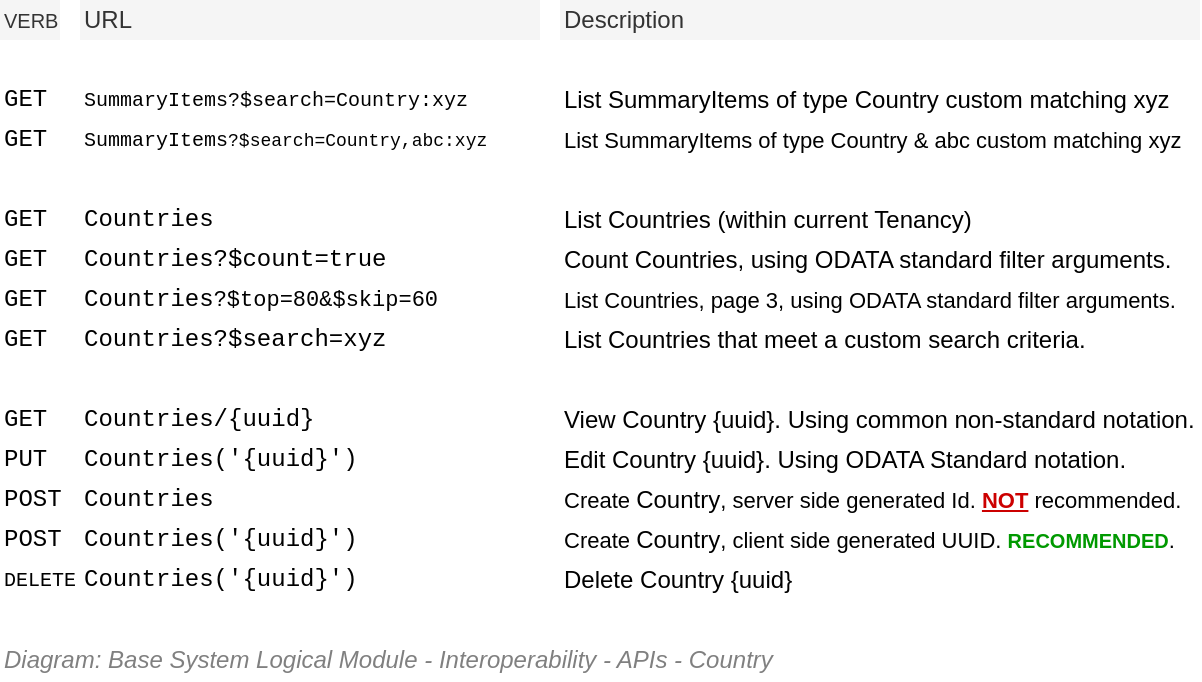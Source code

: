 <mxfile compressed="false" version="18.0.8" type="google">
  <diagram name="Integration/System Logical Module/API/Resource URLs/Country" id="8CgD5xn-IX2txRo_IUuy">
    <mxGraphModel grid="1" page="1" gridSize="10" guides="1" tooltips="1" connect="1" arrows="1" fold="1" pageScale="1" pageWidth="850" pageHeight="1100" math="0" shadow="0">
      <root>
        <mxCell id="ihc9pYZk0Px2-BCb0ZNc-0" />
        <mxCell id="ihc9pYZk0Px2-BCb0ZNc-1" parent="ihc9pYZk0Px2-BCb0ZNc-0" />
        <mxCell id="6hpnKvvzRZJREsggGzhG-93" value="List Countries (within current Tenancy)" style="text;html=1;strokeColor=none;fillColor=none;align=left;verticalAlign=middle;whiteSpace=wrap;rounded=0;dashed=1;fontFamily=Helvetica;fontSize=12;" vertex="1" parent="ihc9pYZk0Px2-BCb0ZNc-1">
          <mxGeometry x="400" y="300" width="320" height="20" as="geometry" />
        </mxCell>
        <mxCell id="6hpnKvvzRZJREsggGzhG-94" value="Countries" style="text;html=1;strokeColor=none;fillColor=none;align=left;verticalAlign=middle;whiteSpace=wrap;rounded=0;dashed=1;fontSize=12;fontFamily=Courier New;" vertex="1" parent="ihc9pYZk0Px2-BCb0ZNc-1">
          <mxGeometry x="160" y="300" width="200" height="20" as="geometry" />
        </mxCell>
        <mxCell id="6hpnKvvzRZJREsggGzhG-95" value="Countries/{uuid}" style="text;html=1;strokeColor=none;fillColor=none;align=left;verticalAlign=middle;whiteSpace=wrap;rounded=0;dashed=1;fontSize=12;fontFamily=Courier New;" vertex="1" parent="ihc9pYZk0Px2-BCb0ZNc-1">
          <mxGeometry x="160" y="400" width="200" height="20" as="geometry" />
        </mxCell>
        <mxCell id="6hpnKvvzRZJREsggGzhG-96" value="View Country {uuid}. Using common non-standard notation." style="text;html=1;strokeColor=none;fillColor=none;align=left;verticalAlign=middle;whiteSpace=wrap;rounded=0;dashed=1;fontFamily=Helvetica;fontSize=12;" vertex="1" parent="ihc9pYZk0Px2-BCb0ZNc-1">
          <mxGeometry x="400" y="400" width="320" height="20" as="geometry" />
        </mxCell>
        <mxCell id="6hpnKvvzRZJREsggGzhG-97" value="GET" style="text;html=1;strokeColor=none;fillColor=none;align=left;verticalAlign=middle;whiteSpace=wrap;rounded=0;dashed=1;fontSize=12;fontFamily=Courier New;" vertex="1" parent="ihc9pYZk0Px2-BCb0ZNc-1">
          <mxGeometry x="120" y="300" width="40" height="20" as="geometry" />
        </mxCell>
        <mxCell id="6hpnKvvzRZJREsggGzhG-98" value="GET" style="text;html=1;strokeColor=none;fillColor=none;align=left;verticalAlign=middle;whiteSpace=wrap;rounded=0;dashed=1;fontSize=12;fontFamily=Courier New;" vertex="1" parent="ihc9pYZk0Px2-BCb0ZNc-1">
          <mxGeometry x="120" y="400" width="40" height="20" as="geometry" />
        </mxCell>
        <mxCell id="6hpnKvvzRZJREsggGzhG-99" value="POST" style="text;html=1;strokeColor=none;fillColor=none;align=left;verticalAlign=middle;whiteSpace=wrap;rounded=0;dashed=1;fontSize=12;fontFamily=Courier New;" vertex="1" parent="ihc9pYZk0Px2-BCb0ZNc-1">
          <mxGeometry x="120" y="440" width="40" height="20" as="geometry" />
        </mxCell>
        <mxCell id="6hpnKvvzRZJREsggGzhG-100" value="Countries" style="text;html=1;strokeColor=none;fillColor=none;align=left;verticalAlign=middle;whiteSpace=wrap;rounded=0;dashed=1;fontSize=12;fontFamily=Courier New;" vertex="1" parent="ihc9pYZk0Px2-BCb0ZNc-1">
          <mxGeometry x="160" y="440" width="200" height="20" as="geometry" />
        </mxCell>
        <mxCell id="6hpnKvvzRZJREsggGzhG-101" value="POST" style="text;html=1;strokeColor=none;fillColor=none;align=left;verticalAlign=middle;whiteSpace=wrap;rounded=0;dashed=1;fontSize=12;fontFamily=Courier New;" vertex="1" parent="ihc9pYZk0Px2-BCb0ZNc-1">
          <mxGeometry x="120" y="460" width="40" height="20" as="geometry" />
        </mxCell>
        <mxCell id="6hpnKvvzRZJREsggGzhG-102" value="Countries(&#39;{uuid}&#39;)" style="text;html=1;strokeColor=none;fillColor=none;align=left;verticalAlign=middle;whiteSpace=wrap;rounded=0;dashed=1;fontSize=12;fontFamily=Courier New;" vertex="1" parent="ihc9pYZk0Px2-BCb0ZNc-1">
          <mxGeometry x="160" y="460" width="200" height="20" as="geometry" />
        </mxCell>
        <mxCell id="6hpnKvvzRZJREsggGzhG-103" value="Create&amp;nbsp;&lt;span style=&quot;font-size: 12px&quot;&gt;Country&lt;/span&gt;, server side generated Id. &lt;b style=&quot;font-size: 11px&quot;&gt;&lt;font color=&quot;#cc0000&quot; style=&quot;font-size: 11px&quot;&gt;&lt;u style=&quot;font-size: 11px&quot;&gt;NOT&lt;/u&gt;&lt;/font&gt; &lt;/b&gt;recommended." style="text;html=1;strokeColor=none;fillColor=none;align=left;verticalAlign=middle;whiteSpace=wrap;rounded=0;dashed=1;fontFamily=Helvetica;fontSize=11;" vertex="1" parent="ihc9pYZk0Px2-BCb0ZNc-1">
          <mxGeometry x="400" y="440" width="320" height="20" as="geometry" />
        </mxCell>
        <mxCell id="6hpnKvvzRZJREsggGzhG-104" value="Create&amp;nbsp;&lt;span style=&quot;font-size: 12px&quot;&gt;Country&lt;/span&gt;, client side generated UUID. &lt;font color=&quot;#009900&quot; size=&quot;1&quot;&gt;&lt;b&gt;RECOMMENDED&lt;/b&gt;&lt;/font&gt;." style="text;html=1;strokeColor=none;fillColor=none;align=left;verticalAlign=middle;whiteSpace=wrap;rounded=0;dashed=1;fontFamily=Helvetica;fontSize=11;" vertex="1" parent="ihc9pYZk0Px2-BCb0ZNc-1">
          <mxGeometry x="400" y="460" width="320" height="20" as="geometry" />
        </mxCell>
        <mxCell id="6hpnKvvzRZJREsggGzhG-105" value="PUT" style="text;html=1;strokeColor=none;fillColor=none;align=left;verticalAlign=middle;whiteSpace=wrap;rounded=0;dashed=1;fontSize=12;fontFamily=Courier New;" vertex="1" parent="ihc9pYZk0Px2-BCb0ZNc-1">
          <mxGeometry x="120" y="420" width="40" height="20" as="geometry" />
        </mxCell>
        <mxCell id="6hpnKvvzRZJREsggGzhG-106" value="Countries(&#39;{uuid}&#39;)" style="text;html=1;strokeColor=none;fillColor=none;align=left;verticalAlign=middle;whiteSpace=wrap;rounded=0;dashed=1;fontSize=12;fontFamily=Courier New;" vertex="1" parent="ihc9pYZk0Px2-BCb0ZNc-1">
          <mxGeometry x="160" y="420" width="200" height="20" as="geometry" />
        </mxCell>
        <mxCell id="6hpnKvvzRZJREsggGzhG-107" value="Edit Country {uuid}. Using ODATA Standard notation." style="text;html=1;strokeColor=none;fillColor=none;align=left;verticalAlign=middle;whiteSpace=wrap;rounded=0;dashed=1;fontFamily=Helvetica;fontSize=12;" vertex="1" parent="ihc9pYZk0Px2-BCb0ZNc-1">
          <mxGeometry x="400" y="420" width="320" height="20" as="geometry" />
        </mxCell>
        <mxCell id="6hpnKvvzRZJREsggGzhG-108" value="DELETE" style="text;html=1;strokeColor=none;fillColor=none;align=left;verticalAlign=middle;whiteSpace=wrap;rounded=0;dashed=1;fontSize=10;fontFamily=Courier New;" vertex="1" parent="ihc9pYZk0Px2-BCb0ZNc-1">
          <mxGeometry x="120" y="480" width="40" height="20" as="geometry" />
        </mxCell>
        <mxCell id="6hpnKvvzRZJREsggGzhG-109" value="Countries(&#39;{uuid}&#39;)" style="text;html=1;strokeColor=none;fillColor=none;align=left;verticalAlign=middle;whiteSpace=wrap;rounded=0;dashed=1;fontSize=12;fontFamily=Courier New;" vertex="1" parent="ihc9pYZk0Px2-BCb0ZNc-1">
          <mxGeometry x="160" y="480" width="200" height="20" as="geometry" />
        </mxCell>
        <mxCell id="6hpnKvvzRZJREsggGzhG-110" value="Delete Country {uuid}" style="text;html=1;strokeColor=none;fillColor=none;align=left;verticalAlign=middle;whiteSpace=wrap;rounded=0;dashed=1;fontFamily=Helvetica;fontSize=12;" vertex="1" parent="ihc9pYZk0Px2-BCb0ZNc-1">
          <mxGeometry x="400" y="480" width="320" height="20" as="geometry" />
        </mxCell>
        <mxCell id="6hpnKvvzRZJREsggGzhG-112" value="&lt;font style=&quot;font-size: 11px&quot;&gt;List Countries, page 3, using ODATA standard filter arguments.&lt;/font&gt;" style="text;html=1;strokeColor=none;fillColor=none;align=left;verticalAlign=middle;whiteSpace=wrap;rounded=0;dashed=1;fontFamily=Helvetica;fontSize=12;" vertex="1" parent="ihc9pYZk0Px2-BCb0ZNc-1">
          <mxGeometry x="400" y="340" width="320" height="20" as="geometry" />
        </mxCell>
        <mxCell id="6hpnKvvzRZJREsggGzhG-113" value="&lt;font style=&quot;font-size: 11px&quot;&gt;&lt;span style=&quot;font-size: 12px&quot;&gt;Countries&lt;/span&gt;?$top=80&amp;amp;$skip=60&lt;/font&gt;" style="text;html=1;strokeColor=none;fillColor=none;align=left;verticalAlign=middle;whiteSpace=wrap;rounded=0;dashed=1;fontSize=12;fontFamily=Courier New;" vertex="1" parent="ihc9pYZk0Px2-BCb0ZNc-1">
          <mxGeometry x="160" y="340" width="200" height="20" as="geometry" />
        </mxCell>
        <mxCell id="6hpnKvvzRZJREsggGzhG-114" value="GET" style="text;html=1;strokeColor=none;fillColor=none;align=left;verticalAlign=middle;whiteSpace=wrap;rounded=0;dashed=1;fontSize=12;fontFamily=Courier New;" vertex="1" parent="ihc9pYZk0Px2-BCb0ZNc-1">
          <mxGeometry x="120" y="340" width="40" height="20" as="geometry" />
        </mxCell>
        <mxCell id="6hpnKvvzRZJREsggGzhG-115" value="Count Countries, using ODATA standard filter arguments." style="text;html=1;strokeColor=none;fillColor=none;align=left;verticalAlign=middle;whiteSpace=wrap;rounded=0;dashed=1;fontFamily=Helvetica;fontSize=12;" vertex="1" parent="ihc9pYZk0Px2-BCb0ZNc-1">
          <mxGeometry x="400" y="320" width="320" height="20" as="geometry" />
        </mxCell>
        <mxCell id="6hpnKvvzRZJREsggGzhG-116" value="Countries?$count=true" style="text;html=1;strokeColor=none;fillColor=none;align=left;verticalAlign=middle;whiteSpace=wrap;rounded=0;dashed=1;fontSize=12;fontFamily=Courier New;" vertex="1" parent="ihc9pYZk0Px2-BCb0ZNc-1">
          <mxGeometry x="160" y="320" width="200" height="20" as="geometry" />
        </mxCell>
        <mxCell id="6hpnKvvzRZJREsggGzhG-117" value="GET" style="text;html=1;strokeColor=none;fillColor=none;align=left;verticalAlign=middle;whiteSpace=wrap;rounded=0;dashed=1;fontSize=12;fontFamily=Courier New;" vertex="1" parent="ihc9pYZk0Px2-BCb0ZNc-1">
          <mxGeometry x="120" y="320" width="40" height="20" as="geometry" />
        </mxCell>
        <mxCell id="Q_66YwRld21LJXC2LKfY-0" value="List Countries that meet a custom search criteria." style="text;html=1;strokeColor=none;fillColor=none;align=left;verticalAlign=middle;whiteSpace=wrap;rounded=0;dashed=1;fontFamily=Helvetica;fontSize=12;" vertex="1" parent="ihc9pYZk0Px2-BCb0ZNc-1">
          <mxGeometry x="400" y="360" width="320" height="20" as="geometry" />
        </mxCell>
        <mxCell id="Q_66YwRld21LJXC2LKfY-1" value="Countries?$search=xyz" style="text;html=1;strokeColor=none;fillColor=none;align=left;verticalAlign=middle;whiteSpace=wrap;rounded=0;dashed=1;fontSize=12;fontFamily=Courier New;" vertex="1" parent="ihc9pYZk0Px2-BCb0ZNc-1">
          <mxGeometry x="160" y="360" width="200" height="20" as="geometry" />
        </mxCell>
        <mxCell id="Q_66YwRld21LJXC2LKfY-2" value="GET" style="text;html=1;strokeColor=none;fillColor=none;align=left;verticalAlign=middle;whiteSpace=wrap;rounded=0;dashed=1;fontSize=12;fontFamily=Courier New;" vertex="1" parent="ihc9pYZk0Px2-BCb0ZNc-1">
          <mxGeometry x="120" y="360" width="40" height="20" as="geometry" />
        </mxCell>
        <mxCell id="NxBf25YH8TXQf-F1_AHY-60" value="Description" style="text;html=1;strokeColor=none;fillColor=#f5f5f5;align=left;verticalAlign=middle;whiteSpace=wrap;rounded=0;fontSize=12;fontFamily=Helvetica;fontColor=#333333;fontStyle=0" vertex="1" parent="ihc9pYZk0Px2-BCb0ZNc-1">
          <mxGeometry x="400" y="200" width="320" height="20" as="geometry" />
        </mxCell>
        <mxCell id="NxBf25YH8TXQf-F1_AHY-61" value="URL" style="text;html=1;strokeColor=none;fillColor=#f5f5f5;align=left;verticalAlign=middle;whiteSpace=wrap;rounded=0;fontSize=12;fontFamily=Helvetica;fontColor=#333333;fontStyle=0" vertex="1" parent="ihc9pYZk0Px2-BCb0ZNc-1">
          <mxGeometry x="160" y="200" width="230" height="20" as="geometry" />
        </mxCell>
        <mxCell id="NxBf25YH8TXQf-F1_AHY-62" value="&lt;font style=&quot;font-size: 10px;&quot;&gt;VERB&lt;/font&gt;" style="text;html=1;strokeColor=none;fillColor=#f5f5f5;align=left;verticalAlign=middle;whiteSpace=wrap;rounded=0;fontSize=10;fontFamily=Helvetica;fontColor=#333333;fontStyle=0" vertex="1" parent="ihc9pYZk0Px2-BCb0ZNc-1">
          <mxGeometry x="120" y="200" width="30" height="20" as="geometry" />
        </mxCell>
        <mxCell id="NxBf25YH8TXQf-F1_AHY-63" value="&lt;font style=&quot;font-size: 9px&quot;&gt;&lt;span style=&quot;font-size: 10px&quot;&gt;SummaryItems&lt;/span&gt;?$search=Country,abc:xyz&lt;/font&gt;" style="text;html=1;strokeColor=none;fillColor=none;align=left;verticalAlign=middle;whiteSpace=wrap;rounded=0;dashed=1;fontSize=9;fontFamily=Courier New;" vertex="1" parent="ihc9pYZk0Px2-BCb0ZNc-1">
          <mxGeometry x="160" y="260" width="250" height="20" as="geometry" />
        </mxCell>
        <mxCell id="NxBf25YH8TXQf-F1_AHY-64" value="GET" style="text;html=1;strokeColor=none;fillColor=none;align=left;verticalAlign=middle;whiteSpace=wrap;rounded=0;dashed=1;fontSize=12;fontFamily=Courier New;" vertex="1" parent="ihc9pYZk0Px2-BCb0ZNc-1">
          <mxGeometry x="120" y="260" width="40" height="20" as="geometry" />
        </mxCell>
        <mxCell id="NxBf25YH8TXQf-F1_AHY-65" value="&lt;font style=&quot;font-size: 10px&quot;&gt;SummaryItems?$search=Country:xyz&lt;/font&gt;" style="text;html=1;strokeColor=none;fillColor=none;align=left;verticalAlign=middle;whiteSpace=wrap;rounded=0;dashed=1;fontSize=10;fontFamily=Courier New;" vertex="1" parent="ihc9pYZk0Px2-BCb0ZNc-1">
          <mxGeometry x="160" y="240" width="240" height="20" as="geometry" />
        </mxCell>
        <mxCell id="NxBf25YH8TXQf-F1_AHY-66" value="GET" style="text;html=1;strokeColor=none;fillColor=none;align=left;verticalAlign=middle;whiteSpace=wrap;rounded=0;dashed=1;fontSize=12;fontFamily=Courier New;" vertex="1" parent="ihc9pYZk0Px2-BCb0ZNc-1">
          <mxGeometry x="120" y="240" width="40" height="20" as="geometry" />
        </mxCell>
        <mxCell id="NxBf25YH8TXQf-F1_AHY-67" value="List SummaryItems of type Country custom matching xyz" style="text;html=1;strokeColor=none;fillColor=none;align=left;verticalAlign=middle;whiteSpace=wrap;rounded=0;dashed=1;fontFamily=Helvetica;fontSize=12;" vertex="1" parent="ihc9pYZk0Px2-BCb0ZNc-1">
          <mxGeometry x="400" y="240" width="320" height="20" as="geometry" />
        </mxCell>
        <mxCell id="NxBf25YH8TXQf-F1_AHY-68" value="&lt;font style=&quot;font-size: 11px&quot;&gt;List SummaryItems of type Country &amp;amp; abc custom matching xyz&lt;/font&gt;" style="text;html=1;strokeColor=none;fillColor=none;align=left;verticalAlign=middle;whiteSpace=wrap;rounded=0;dashed=1;fontFamily=Helvetica;fontSize=12;" vertex="1" parent="ihc9pYZk0Px2-BCb0ZNc-1">
          <mxGeometry x="400" y="260" width="320" height="20" as="geometry" />
        </mxCell>
        <mxCell id="0LRDPS5Z7ZACinIw5XNE-0" value="Diagram" parent="ihc9pYZk0Px2-BCb0ZNc-0" />
        <mxCell id="0LRDPS5Z7ZACinIw5XNE-1" value="Context/Legend" parent="ihc9pYZk0Px2-BCb0ZNc-0" />
        <mxCell id="0LRDPS5Z7ZACinIw5XNE-2" value="Title/Diagram" parent="ihc9pYZk0Px2-BCb0ZNc-0" />
        <mxCell id="iLYOKhfMqRjowYld0zWk-3" value="&lt;font style=&quot;font-size: 12px ; font-weight: normal&quot;&gt;&lt;i&gt;Diagram: Base System Logical Module -&amp;nbsp;&lt;/i&gt;&lt;i&gt;Interoperability&amp;nbsp;&lt;/i&gt;&lt;i&gt;- APIs - Country&lt;/i&gt;&lt;/font&gt;" style="text;strokeColor=none;fillColor=none;html=1;fontSize=12;fontStyle=1;verticalAlign=middle;align=left;shadow=0;glass=0;comic=0;opacity=30;fontColor=#808080;" vertex="1" parent="0LRDPS5Z7ZACinIw5XNE-2">
          <mxGeometry x="120" y="520" width="560" height="20" as="geometry" />
        </mxCell>
        <mxCell id="0LRDPS5Z7ZACinIw5XNE-3" value="Title/Page" visible="0" parent="ihc9pYZk0Px2-BCb0ZNc-0" />
        <mxCell id="iLYOKhfMqRjowYld0zWk-0" value="" style="group;fontSize=12;" vertex="1" connectable="0" parent="0LRDPS5Z7ZACinIw5XNE-3">
          <mxGeometry x="120" y="120" width="600" height="45" as="geometry" />
        </mxCell>
        <mxCell id="iLYOKhfMqRjowYld0zWk-1" value="&lt;font style=&quot;font-size: 12px&quot;&gt;Base Logical Module - Interoperability&amp;nbsp;- APIs - Country&lt;/font&gt;" style="text;strokeColor=none;fillColor=none;html=1;fontSize=12;fontStyle=1;verticalAlign=middle;align=left;shadow=0;glass=0;comic=0;opacity=30;fontColor=#808080;" vertex="1" parent="iLYOKhfMqRjowYld0zWk-0">
          <mxGeometry y="20" width="600" height="20" as="geometry" />
        </mxCell>
        <mxCell id="iLYOKhfMqRjowYld0zWk-2" value="" style="line;strokeWidth=2;html=1;shadow=0;glass=0;comic=0;fillColor=none;fontSize=10;fontColor=#CCCCCC;labelBackgroundColor=none;strokeColor=#CCCCCC;" vertex="1" parent="iLYOKhfMqRjowYld0zWk-0">
          <mxGeometry y="35" width="600" height="10" as="geometry" />
        </mxCell>
        <mxCell id="0LRDPS5Z7ZACinIw5XNE-4" value="About" parent="ihc9pYZk0Px2-BCb0ZNc-0" />
      </root>
    </mxGraphModel>
  </diagram>
</mxfile>

